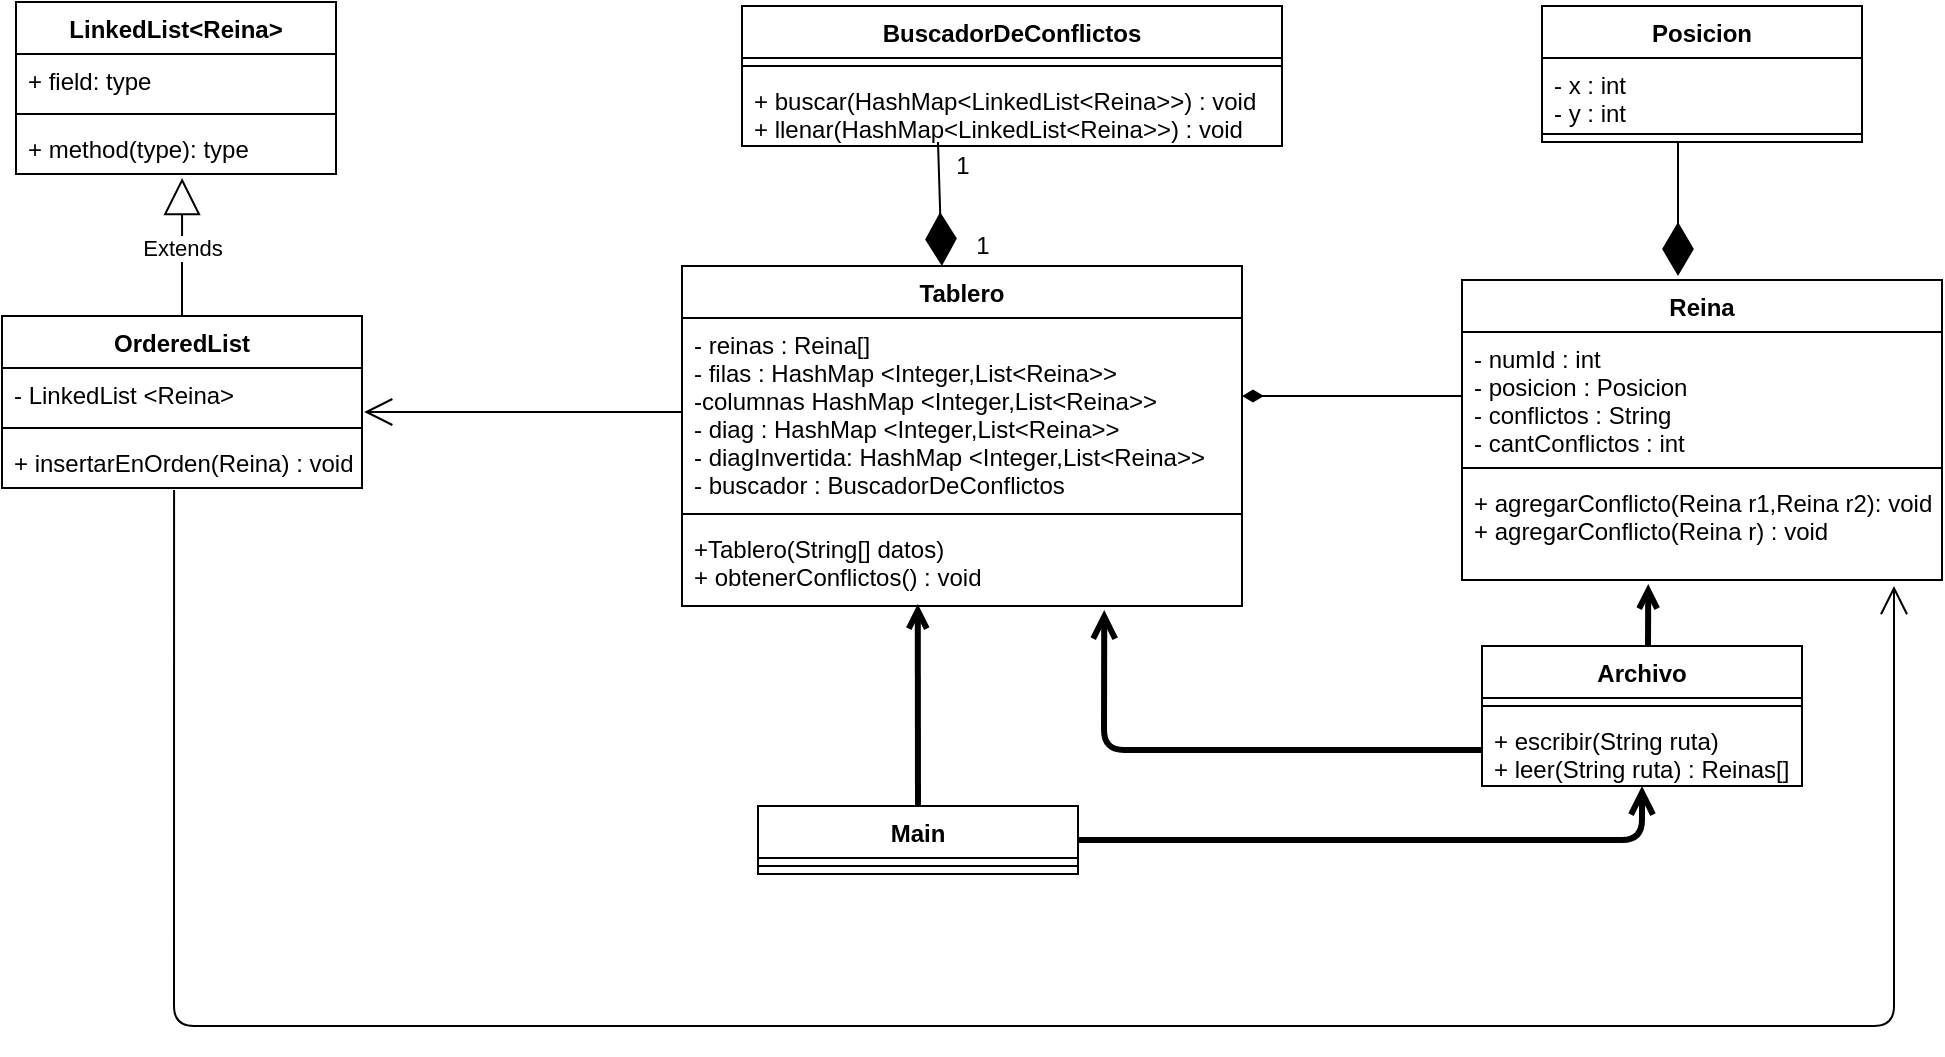 <mxfile version="14.6.13"><diagram id="QOYb7CU2P5HhYYuXuljl" name="Page-1"><mxGraphModel dx="2209" dy="764" grid="1" gridSize="10" guides="1" tooltips="1" connect="1" arrows="1" fold="1" page="1" pageScale="1" pageWidth="827" pageHeight="1169" math="0" shadow="0"><root><mxCell id="0"/><mxCell id="1" parent="0"/><mxCell id="VvgKABULNjRumjfU8_Qs-1" value="Archivo" style="swimlane;fontStyle=1;align=center;verticalAlign=top;childLayout=stackLayout;horizontal=1;startSize=26;horizontalStack=0;resizeParent=1;resizeParentMax=0;resizeLast=0;collapsible=1;marginBottom=0;" parent="1" vertex="1"><mxGeometry x="510" y="360" width="160" height="70" as="geometry"/></mxCell><mxCell id="VvgKABULNjRumjfU8_Qs-3" value="" style="line;strokeWidth=1;fillColor=none;align=left;verticalAlign=middle;spacingTop=-1;spacingLeft=3;spacingRight=3;rotatable=0;labelPosition=right;points=[];portConstraint=eastwest;" parent="VvgKABULNjRumjfU8_Qs-1" vertex="1"><mxGeometry y="26" width="160" height="8" as="geometry"/></mxCell><mxCell id="VvgKABULNjRumjfU8_Qs-4" value="+ escribir(String ruta)&#10;+ leer(String ruta) : Reinas[]" style="text;strokeColor=none;fillColor=none;align=left;verticalAlign=top;spacingLeft=4;spacingRight=4;overflow=hidden;rotatable=0;points=[[0,0.5],[1,0.5]];portConstraint=eastwest;" parent="VvgKABULNjRumjfU8_Qs-1" vertex="1"><mxGeometry y="34" width="160" height="36" as="geometry"/></mxCell><mxCell id="VvgKABULNjRumjfU8_Qs-5" value="Tablero" style="swimlane;fontStyle=1;align=center;verticalAlign=top;childLayout=stackLayout;horizontal=1;startSize=26;horizontalStack=0;resizeParent=1;resizeParentMax=0;resizeLast=0;collapsible=1;marginBottom=0;" parent="1" vertex="1"><mxGeometry x="110" y="170" width="280" height="170" as="geometry"/></mxCell><mxCell id="VvgKABULNjRumjfU8_Qs-6" value="- reinas : Reina[]&#10;- filas : HashMap &lt;Integer,List&lt;Reina&gt;&gt;&#10;-columnas HashMap &lt;Integer,List&lt;Reina&gt;&gt;&#10;- diag : HashMap &lt;Integer,List&lt;Reina&gt;&gt;&#10;- diagInvertida: HashMap &lt;Integer,List&lt;Reina&gt;&gt;&#10;- buscador : BuscadorDeConflictos" style="text;strokeColor=none;fillColor=none;align=left;verticalAlign=top;spacingLeft=4;spacingRight=4;overflow=hidden;rotatable=0;points=[[0,0.5],[1,0.5]];portConstraint=eastwest;" parent="VvgKABULNjRumjfU8_Qs-5" vertex="1"><mxGeometry y="26" width="280" height="94" as="geometry"/></mxCell><mxCell id="VvgKABULNjRumjfU8_Qs-7" value="" style="line;strokeWidth=1;fillColor=none;align=left;verticalAlign=middle;spacingTop=-1;spacingLeft=3;spacingRight=3;rotatable=0;labelPosition=right;points=[];portConstraint=eastwest;" parent="VvgKABULNjRumjfU8_Qs-5" vertex="1"><mxGeometry y="120" width="280" height="8" as="geometry"/></mxCell><mxCell id="VvgKABULNjRumjfU8_Qs-8" value="+Tablero(String[] datos)&#10;+ obtenerConflictos() : void" style="text;strokeColor=none;fillColor=none;align=left;verticalAlign=top;spacingLeft=4;spacingRight=4;overflow=hidden;rotatable=0;points=[[0,0.5],[1,0.5]];portConstraint=eastwest;" parent="VvgKABULNjRumjfU8_Qs-5" vertex="1"><mxGeometry y="128" width="280" height="42" as="geometry"/></mxCell><mxCell id="VvgKABULNjRumjfU8_Qs-9" value="Reina" style="swimlane;fontStyle=1;align=center;verticalAlign=top;childLayout=stackLayout;horizontal=1;startSize=26;horizontalStack=0;resizeParent=1;resizeParentMax=0;resizeLast=0;collapsible=1;marginBottom=0;" parent="1" vertex="1"><mxGeometry x="500" y="177" width="240" height="150" as="geometry"/></mxCell><mxCell id="VvgKABULNjRumjfU8_Qs-10" value="- numId : int&#10;- posicion : Posicion&#10;- conflictos : String&#10;- cantConflictos : int" style="text;strokeColor=none;fillColor=none;align=left;verticalAlign=top;spacingLeft=4;spacingRight=4;overflow=hidden;rotatable=0;points=[[0,0.5],[1,0.5]];portConstraint=eastwest;" parent="VvgKABULNjRumjfU8_Qs-9" vertex="1"><mxGeometry y="26" width="240" height="64" as="geometry"/></mxCell><mxCell id="VvgKABULNjRumjfU8_Qs-11" value="" style="line;strokeWidth=1;fillColor=none;align=left;verticalAlign=middle;spacingTop=-1;spacingLeft=3;spacingRight=3;rotatable=0;labelPosition=right;points=[];portConstraint=eastwest;" parent="VvgKABULNjRumjfU8_Qs-9" vertex="1"><mxGeometry y="90" width="240" height="8" as="geometry"/></mxCell><mxCell id="VvgKABULNjRumjfU8_Qs-12" value="+ agregarConflicto(Reina r1,Reina r2): void&#10;+ agregarConflicto(Reina r) : void" style="text;strokeColor=none;fillColor=none;align=left;verticalAlign=top;spacingLeft=4;spacingRight=4;overflow=hidden;rotatable=0;points=[[0,0.5],[1,0.5]];portConstraint=eastwest;" parent="VvgKABULNjRumjfU8_Qs-9" vertex="1"><mxGeometry y="98" width="240" height="52" as="geometry"/></mxCell><mxCell id="VvgKABULNjRumjfU8_Qs-14" value="Main" style="swimlane;fontStyle=1;align=center;verticalAlign=top;childLayout=stackLayout;horizontal=1;startSize=26;horizontalStack=0;resizeParent=1;resizeParentMax=0;resizeLast=0;collapsible=1;marginBottom=0;" parent="1" vertex="1"><mxGeometry x="148" y="440" width="160" height="34" as="geometry"/></mxCell><mxCell id="VvgKABULNjRumjfU8_Qs-16" value="" style="line;strokeWidth=1;fillColor=none;align=left;verticalAlign=middle;spacingTop=-1;spacingLeft=3;spacingRight=3;rotatable=0;labelPosition=right;points=[];portConstraint=eastwest;" parent="VvgKABULNjRumjfU8_Qs-14" vertex="1"><mxGeometry y="26" width="160" height="8" as="geometry"/></mxCell><mxCell id="VvgKABULNjRumjfU8_Qs-18" value="" style="endArrow=open;startArrow=none;endFill=0;startFill=0;endSize=8;html=1;verticalAlign=bottom;labelBackgroundColor=none;strokeWidth=3;exitX=1;exitY=0.5;exitDx=0;exitDy=0;" parent="1" source="VvgKABULNjRumjfU8_Qs-14" target="VvgKABULNjRumjfU8_Qs-4" edge="1"><mxGeometry width="160" relative="1" as="geometry"><mxPoint x="300" y="420" as="sourcePoint"/><mxPoint x="540" y="387" as="targetPoint"/><Array as="points"><mxPoint x="590" y="457"/></Array></mxGeometry></mxCell><mxCell id="VvgKABULNjRumjfU8_Qs-19" value="" style="endArrow=none;startArrow=open;endFill=0;startFill=0;endSize=8;html=1;verticalAlign=bottom;labelBackgroundColor=none;strokeWidth=3;entryX=0.5;entryY=0;entryDx=0;entryDy=0;exitX=0.421;exitY=0.976;exitDx=0;exitDy=0;exitPerimeter=0;" parent="1" source="VvgKABULNjRumjfU8_Qs-8" target="VvgKABULNjRumjfU8_Qs-14" edge="1"><mxGeometry width="160" relative="1" as="geometry"><mxPoint x="230" y="350" as="sourcePoint"/><mxPoint x="350" y="310" as="targetPoint"/></mxGeometry></mxCell><mxCell id="VvgKABULNjRumjfU8_Qs-20" value="" style="endArrow=none;startArrow=diamondThin;endFill=0;startFill=1;html=1;verticalAlign=bottom;labelBackgroundColor=none;strokeWidth=1;startSize=8;endSize=8;" parent="1" target="VvgKABULNjRumjfU8_Qs-10" edge="1"><mxGeometry width="160" relative="1" as="geometry"><mxPoint x="390" y="235" as="sourcePoint"/><mxPoint x="550" y="160" as="targetPoint"/></mxGeometry></mxCell><mxCell id="RHQAIvfqAbXMbNu24TMg-1" value="" style="endArrow=none;startArrow=open;endFill=0;startFill=0;endSize=8;html=1;verticalAlign=bottom;labelBackgroundColor=none;strokeWidth=3;exitX=0.388;exitY=1.038;exitDx=0;exitDy=0;exitPerimeter=0;" parent="1" edge="1" source="VvgKABULNjRumjfU8_Qs-12"><mxGeometry width="160" relative="1" as="geometry"><mxPoint x="640" y="315" as="sourcePoint"/><mxPoint x="593" y="360" as="targetPoint"/></mxGeometry></mxCell><mxCell id="RHQAIvfqAbXMbNu24TMg-18" value="BuscadorDeConflictos" style="swimlane;fontStyle=1;align=center;verticalAlign=top;childLayout=stackLayout;horizontal=1;startSize=26;horizontalStack=0;resizeParent=1;resizeParentMax=0;resizeLast=0;collapsible=1;marginBottom=0;" parent="1" vertex="1"><mxGeometry x="140" y="40" width="270" height="70" as="geometry"/></mxCell><mxCell id="RHQAIvfqAbXMbNu24TMg-20" value="" style="line;strokeWidth=1;fillColor=none;align=left;verticalAlign=middle;spacingTop=-1;spacingLeft=3;spacingRight=3;rotatable=0;labelPosition=right;points=[];portConstraint=eastwest;" parent="RHQAIvfqAbXMbNu24TMg-18" vertex="1"><mxGeometry y="26" width="270" height="8" as="geometry"/></mxCell><mxCell id="RHQAIvfqAbXMbNu24TMg-21" value="+ buscar(HashMap&lt;LinkedList&lt;Reina&gt;&gt;) : void&#10;+ llenar(HashMap&lt;LinkedList&lt;Reina&gt;&gt;) : void" style="text;strokeColor=none;fillColor=none;align=left;verticalAlign=top;spacingLeft=4;spacingRight=4;overflow=hidden;rotatable=0;points=[[0,0.5],[1,0.5]];portConstraint=eastwest;" parent="RHQAIvfqAbXMbNu24TMg-18" vertex="1"><mxGeometry y="34" width="270" height="36" as="geometry"/></mxCell><mxCell id="RHQAIvfqAbXMbNu24TMg-27" value="" style="endArrow=open;startArrow=none;endFill=0;startFill=0;endSize=8;html=1;verticalAlign=bottom;labelBackgroundColor=none;strokeWidth=3;entryX=0.754;entryY=1.048;entryDx=0;entryDy=0;entryPerimeter=0;" parent="1" source="VvgKABULNjRumjfU8_Qs-4" target="VvgKABULNjRumjfU8_Qs-8" edge="1"><mxGeometry width="160" relative="1" as="geometry"><mxPoint x="650.0" y="325.0" as="sourcePoint"/><mxPoint x="620.48" y="382.164" as="targetPoint"/><Array as="points"><mxPoint x="321" y="412"/></Array></mxGeometry></mxCell><mxCell id="SWOT8DvBObWOe6CWRft9-1" value="" style="endArrow=diamondThin;endFill=1;endSize=24;html=1;entryX=0.464;entryY=0;entryDx=0;entryDy=0;exitX=-0.1;exitY=-0.1;exitDx=0;exitDy=0;exitPerimeter=0;entryPerimeter=0;" edge="1" parent="1" source="SWOT8DvBObWOe6CWRft9-2" target="VvgKABULNjRumjfU8_Qs-5"><mxGeometry width="160" relative="1" as="geometry"><mxPoint x="40" y="140" as="sourcePoint"/><mxPoint x="200" y="140" as="targetPoint"/></mxGeometry></mxCell><mxCell id="SWOT8DvBObWOe6CWRft9-2" value="1" style="text;html=1;align=center;verticalAlign=middle;resizable=0;points=[];autosize=1;strokeColor=none;" vertex="1" parent="1"><mxGeometry x="240" y="110" width="20" height="20" as="geometry"/></mxCell><mxCell id="SWOT8DvBObWOe6CWRft9-3" value="1" style="text;html=1;align=center;verticalAlign=middle;resizable=0;points=[];autosize=1;strokeColor=none;" vertex="1" parent="1"><mxGeometry x="250" y="150" width="20" height="20" as="geometry"/></mxCell><mxCell id="SWOT8DvBObWOe6CWRft9-7" value="OrderedList" style="swimlane;fontStyle=1;align=center;verticalAlign=top;childLayout=stackLayout;horizontal=1;startSize=26;horizontalStack=0;resizeParent=1;resizeParentMax=0;resizeLast=0;collapsible=1;marginBottom=0;" vertex="1" parent="1"><mxGeometry x="-230" y="195" width="180" height="86" as="geometry"/></mxCell><mxCell id="SWOT8DvBObWOe6CWRft9-8" value="- LinkedList &lt;Reina&gt;" style="text;strokeColor=none;fillColor=none;align=left;verticalAlign=top;spacingLeft=4;spacingRight=4;overflow=hidden;rotatable=0;points=[[0,0.5],[1,0.5]];portConstraint=eastwest;" vertex="1" parent="SWOT8DvBObWOe6CWRft9-7"><mxGeometry y="26" width="180" height="26" as="geometry"/></mxCell><mxCell id="SWOT8DvBObWOe6CWRft9-9" value="" style="line;strokeWidth=1;fillColor=none;align=left;verticalAlign=middle;spacingTop=-1;spacingLeft=3;spacingRight=3;rotatable=0;labelPosition=right;points=[];portConstraint=eastwest;" vertex="1" parent="SWOT8DvBObWOe6CWRft9-7"><mxGeometry y="52" width="180" height="8" as="geometry"/></mxCell><mxCell id="SWOT8DvBObWOe6CWRft9-10" value="+ insertarEnOrden(Reina) : void" style="text;strokeColor=none;fillColor=none;align=left;verticalAlign=top;spacingLeft=4;spacingRight=4;overflow=hidden;rotatable=0;points=[[0,0.5],[1,0.5]];portConstraint=eastwest;" vertex="1" parent="SWOT8DvBObWOe6CWRft9-7"><mxGeometry y="60" width="180" height="26" as="geometry"/></mxCell><mxCell id="SWOT8DvBObWOe6CWRft9-11" value="" style="endArrow=open;endFill=1;endSize=12;html=1;entryX=1.006;entryY=0.846;entryDx=0;entryDy=0;entryPerimeter=0;exitX=0;exitY=0.5;exitDx=0;exitDy=0;" edge="1" parent="1" source="VvgKABULNjRumjfU8_Qs-6" target="SWOT8DvBObWOe6CWRft9-8"><mxGeometry width="160" relative="1" as="geometry"><mxPoint x="-20" y="310" as="sourcePoint"/><mxPoint x="140" y="310" as="targetPoint"/></mxGeometry></mxCell><mxCell id="SWOT8DvBObWOe6CWRft9-12" value="Posicion" style="swimlane;fontStyle=1;align=center;verticalAlign=top;childLayout=stackLayout;horizontal=1;startSize=26;horizontalStack=0;resizeParent=1;resizeParentMax=0;resizeLast=0;collapsible=1;marginBottom=0;" vertex="1" parent="1"><mxGeometry x="540" y="40" width="160" height="68" as="geometry"/></mxCell><mxCell id="SWOT8DvBObWOe6CWRft9-13" value="- x : int&#10;- y : int" style="text;strokeColor=none;fillColor=none;align=left;verticalAlign=top;spacingLeft=4;spacingRight=4;overflow=hidden;rotatable=0;points=[[0,0.5],[1,0.5]];portConstraint=eastwest;" vertex="1" parent="SWOT8DvBObWOe6CWRft9-12"><mxGeometry y="26" width="160" height="34" as="geometry"/></mxCell><mxCell id="SWOT8DvBObWOe6CWRft9-14" value="" style="line;strokeWidth=1;fillColor=none;align=left;verticalAlign=middle;spacingTop=-1;spacingLeft=3;spacingRight=3;rotatable=0;labelPosition=right;points=[];portConstraint=eastwest;" vertex="1" parent="SWOT8DvBObWOe6CWRft9-12"><mxGeometry y="60" width="160" height="8" as="geometry"/></mxCell><mxCell id="SWOT8DvBObWOe6CWRft9-16" value="" style="endArrow=diamondThin;endFill=1;endSize=24;html=1;exitX=0.425;exitY=1;exitDx=0;exitDy=0;exitPerimeter=0;" edge="1" parent="1" source="SWOT8DvBObWOe6CWRft9-14"><mxGeometry width="160" relative="1" as="geometry"><mxPoint x="619.58" y="110" as="sourcePoint"/><mxPoint x="608" y="175" as="targetPoint"/></mxGeometry></mxCell><mxCell id="SWOT8DvBObWOe6CWRft9-17" value="LinkedList&lt;Reina&gt;" style="swimlane;fontStyle=1;align=center;verticalAlign=top;childLayout=stackLayout;horizontal=1;startSize=26;horizontalStack=0;resizeParent=1;resizeParentMax=0;resizeLast=0;collapsible=1;marginBottom=0;" vertex="1" parent="1"><mxGeometry x="-223" y="38" width="160" height="86" as="geometry"/></mxCell><mxCell id="SWOT8DvBObWOe6CWRft9-18" value="+ field: type" style="text;strokeColor=none;fillColor=none;align=left;verticalAlign=top;spacingLeft=4;spacingRight=4;overflow=hidden;rotatable=0;points=[[0,0.5],[1,0.5]];portConstraint=eastwest;" vertex="1" parent="SWOT8DvBObWOe6CWRft9-17"><mxGeometry y="26" width="160" height="26" as="geometry"/></mxCell><mxCell id="SWOT8DvBObWOe6CWRft9-19" value="" style="line;strokeWidth=1;fillColor=none;align=left;verticalAlign=middle;spacingTop=-1;spacingLeft=3;spacingRight=3;rotatable=0;labelPosition=right;points=[];portConstraint=eastwest;" vertex="1" parent="SWOT8DvBObWOe6CWRft9-17"><mxGeometry y="52" width="160" height="8" as="geometry"/></mxCell><mxCell id="SWOT8DvBObWOe6CWRft9-20" value="+ method(type): type" style="text;strokeColor=none;fillColor=none;align=left;verticalAlign=top;spacingLeft=4;spacingRight=4;overflow=hidden;rotatable=0;points=[[0,0.5],[1,0.5]];portConstraint=eastwest;" vertex="1" parent="SWOT8DvBObWOe6CWRft9-17"><mxGeometry y="60" width="160" height="26" as="geometry"/></mxCell><mxCell id="SWOT8DvBObWOe6CWRft9-22" value="Extends" style="endArrow=block;endSize=16;endFill=0;entryX=0.519;entryY=1.077;entryDx=0;entryDy=0;entryPerimeter=0;exitX=0.5;exitY=0;exitDx=0;exitDy=0;html=1;" edge="1" parent="1" source="SWOT8DvBObWOe6CWRft9-7" target="SWOT8DvBObWOe6CWRft9-20"><mxGeometry width="160" relative="1" as="geometry"><mxPoint x="-200" y="170" as="sourcePoint"/><mxPoint x="-150" y="180" as="targetPoint"/></mxGeometry></mxCell><mxCell id="SWOT8DvBObWOe6CWRft9-23" value="" style="endArrow=open;endFill=1;endSize=12;html=1;exitX=0.478;exitY=1.038;exitDx=0;exitDy=0;exitPerimeter=0;entryX=0.9;entryY=1.058;entryDx=0;entryDy=0;entryPerimeter=0;" edge="1" parent="1" source="SWOT8DvBObWOe6CWRft9-10" target="VvgKABULNjRumjfU8_Qs-12"><mxGeometry width="160" relative="1" as="geometry"><mxPoint x="28.92" y="394.5" as="sourcePoint"/><mxPoint x="770" y="510" as="targetPoint"/><Array as="points"><mxPoint x="-144" y="550"/><mxPoint x="716" y="550"/></Array></mxGeometry></mxCell></root></mxGraphModel></diagram></mxfile>